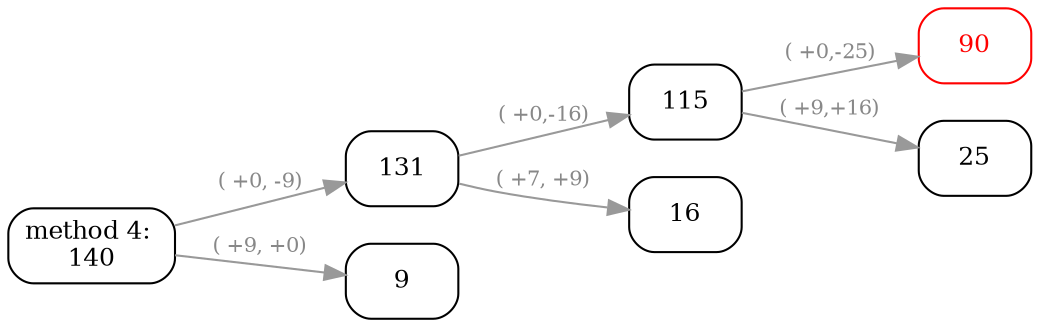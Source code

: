 // comment
digraph "method 4" {
	graph [rankdir=LR]
	node [color=black fontcolor=black fontsize=12 shape=box style=rounded]
	edge [color="#999999" fontcolor="#888888" fontsize=10]
	"04_00_0" [label="method 4: 
140"]
	"04_1_1" [label=131]
	"04_1_2" [label=9]
	"04_00_0" -> "04_1_1" [label="( +0, -9)"]
	"04_00_0" -> "04_1_2" [label="( +9, +0)"]
	"04_2_1" [label=115]
	"04_2_2" [label=16]
	"04_1_1" -> "04_2_1" [label="( +0,-16)"]
	"04_1_1" -> "04_2_2" [label="( +7, +9)"]
	"04_3_1" [label=90 color=red fontcolor=red]
	"04_3_2" [label=25]
	"04_2_1" -> "04_3_1" [label="( +0,-25)"]
	"04_2_1" -> "04_3_2" [label="( +9,+16)"]
}
